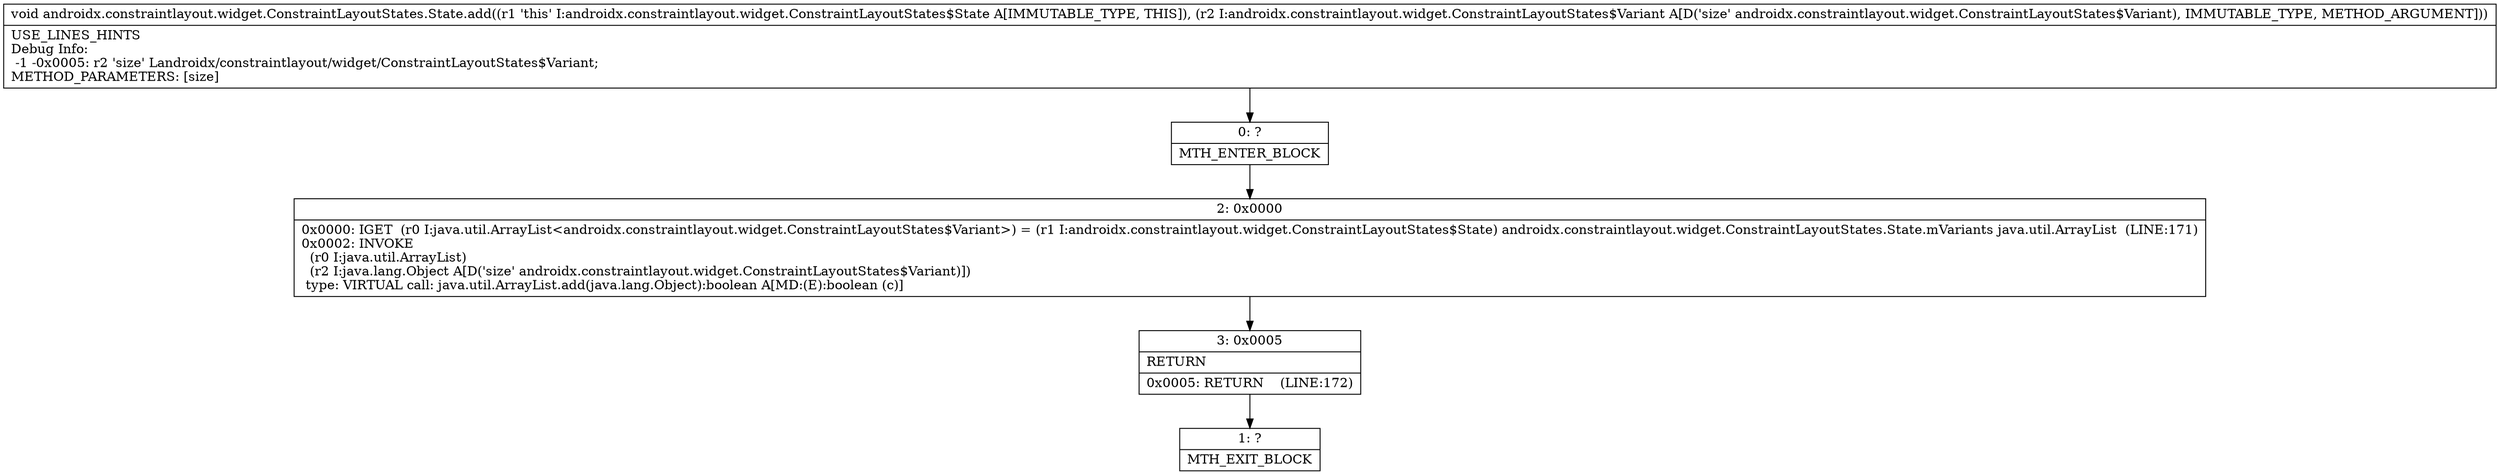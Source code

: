 digraph "CFG forandroidx.constraintlayout.widget.ConstraintLayoutStates.State.add(Landroidx\/constraintlayout\/widget\/ConstraintLayoutStates$Variant;)V" {
Node_0 [shape=record,label="{0\:\ ?|MTH_ENTER_BLOCK\l}"];
Node_2 [shape=record,label="{2\:\ 0x0000|0x0000: IGET  (r0 I:java.util.ArrayList\<androidx.constraintlayout.widget.ConstraintLayoutStates$Variant\>) = (r1 I:androidx.constraintlayout.widget.ConstraintLayoutStates$State) androidx.constraintlayout.widget.ConstraintLayoutStates.State.mVariants java.util.ArrayList  (LINE:171)\l0x0002: INVOKE  \l  (r0 I:java.util.ArrayList)\l  (r2 I:java.lang.Object A[D('size' androidx.constraintlayout.widget.ConstraintLayoutStates$Variant)])\l type: VIRTUAL call: java.util.ArrayList.add(java.lang.Object):boolean A[MD:(E):boolean (c)]\l}"];
Node_3 [shape=record,label="{3\:\ 0x0005|RETURN\l|0x0005: RETURN    (LINE:172)\l}"];
Node_1 [shape=record,label="{1\:\ ?|MTH_EXIT_BLOCK\l}"];
MethodNode[shape=record,label="{void androidx.constraintlayout.widget.ConstraintLayoutStates.State.add((r1 'this' I:androidx.constraintlayout.widget.ConstraintLayoutStates$State A[IMMUTABLE_TYPE, THIS]), (r2 I:androidx.constraintlayout.widget.ConstraintLayoutStates$Variant A[D('size' androidx.constraintlayout.widget.ConstraintLayoutStates$Variant), IMMUTABLE_TYPE, METHOD_ARGUMENT]))  | USE_LINES_HINTS\lDebug Info:\l  \-1 \-0x0005: r2 'size' Landroidx\/constraintlayout\/widget\/ConstraintLayoutStates$Variant;\lMETHOD_PARAMETERS: [size]\l}"];
MethodNode -> Node_0;Node_0 -> Node_2;
Node_2 -> Node_3;
Node_3 -> Node_1;
}

